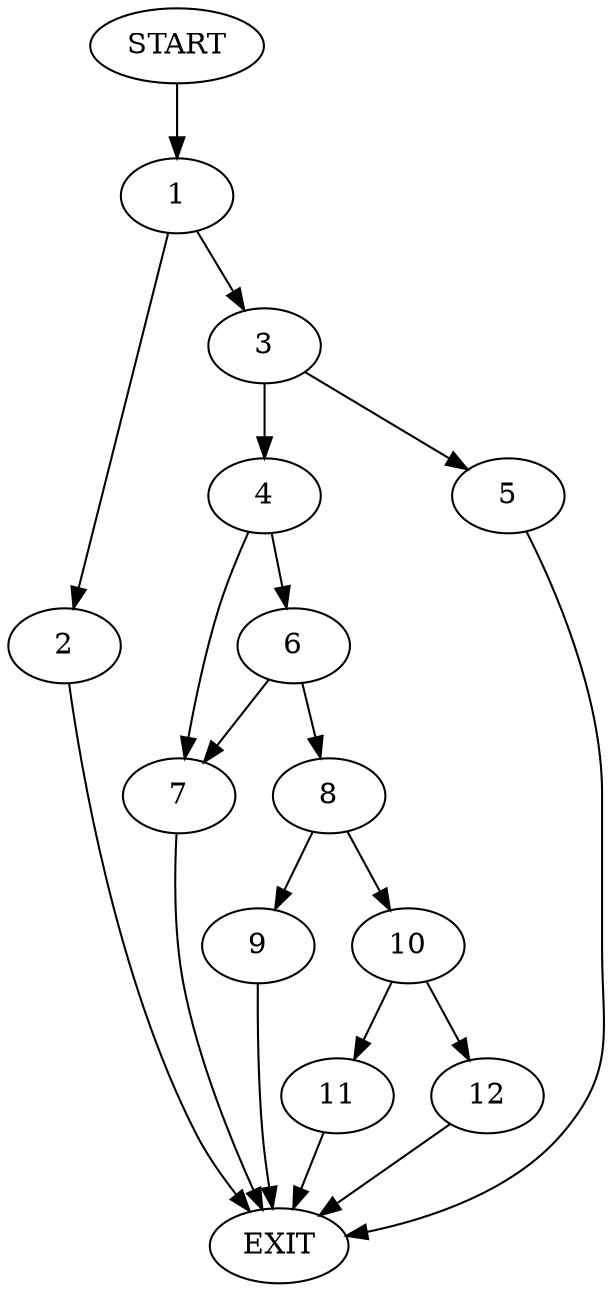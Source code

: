 digraph {
0 [label="START"]
13 [label="EXIT"]
0 -> 1
1 -> 2
1 -> 3
2 -> 13
3 -> 4
3 -> 5
4 -> 6
4 -> 7
5 -> 13
7 -> 13
6 -> 8
6 -> 7
8 -> 9
8 -> 10
9 -> 13
10 -> 11
10 -> 12
11 -> 13
12 -> 13
}
